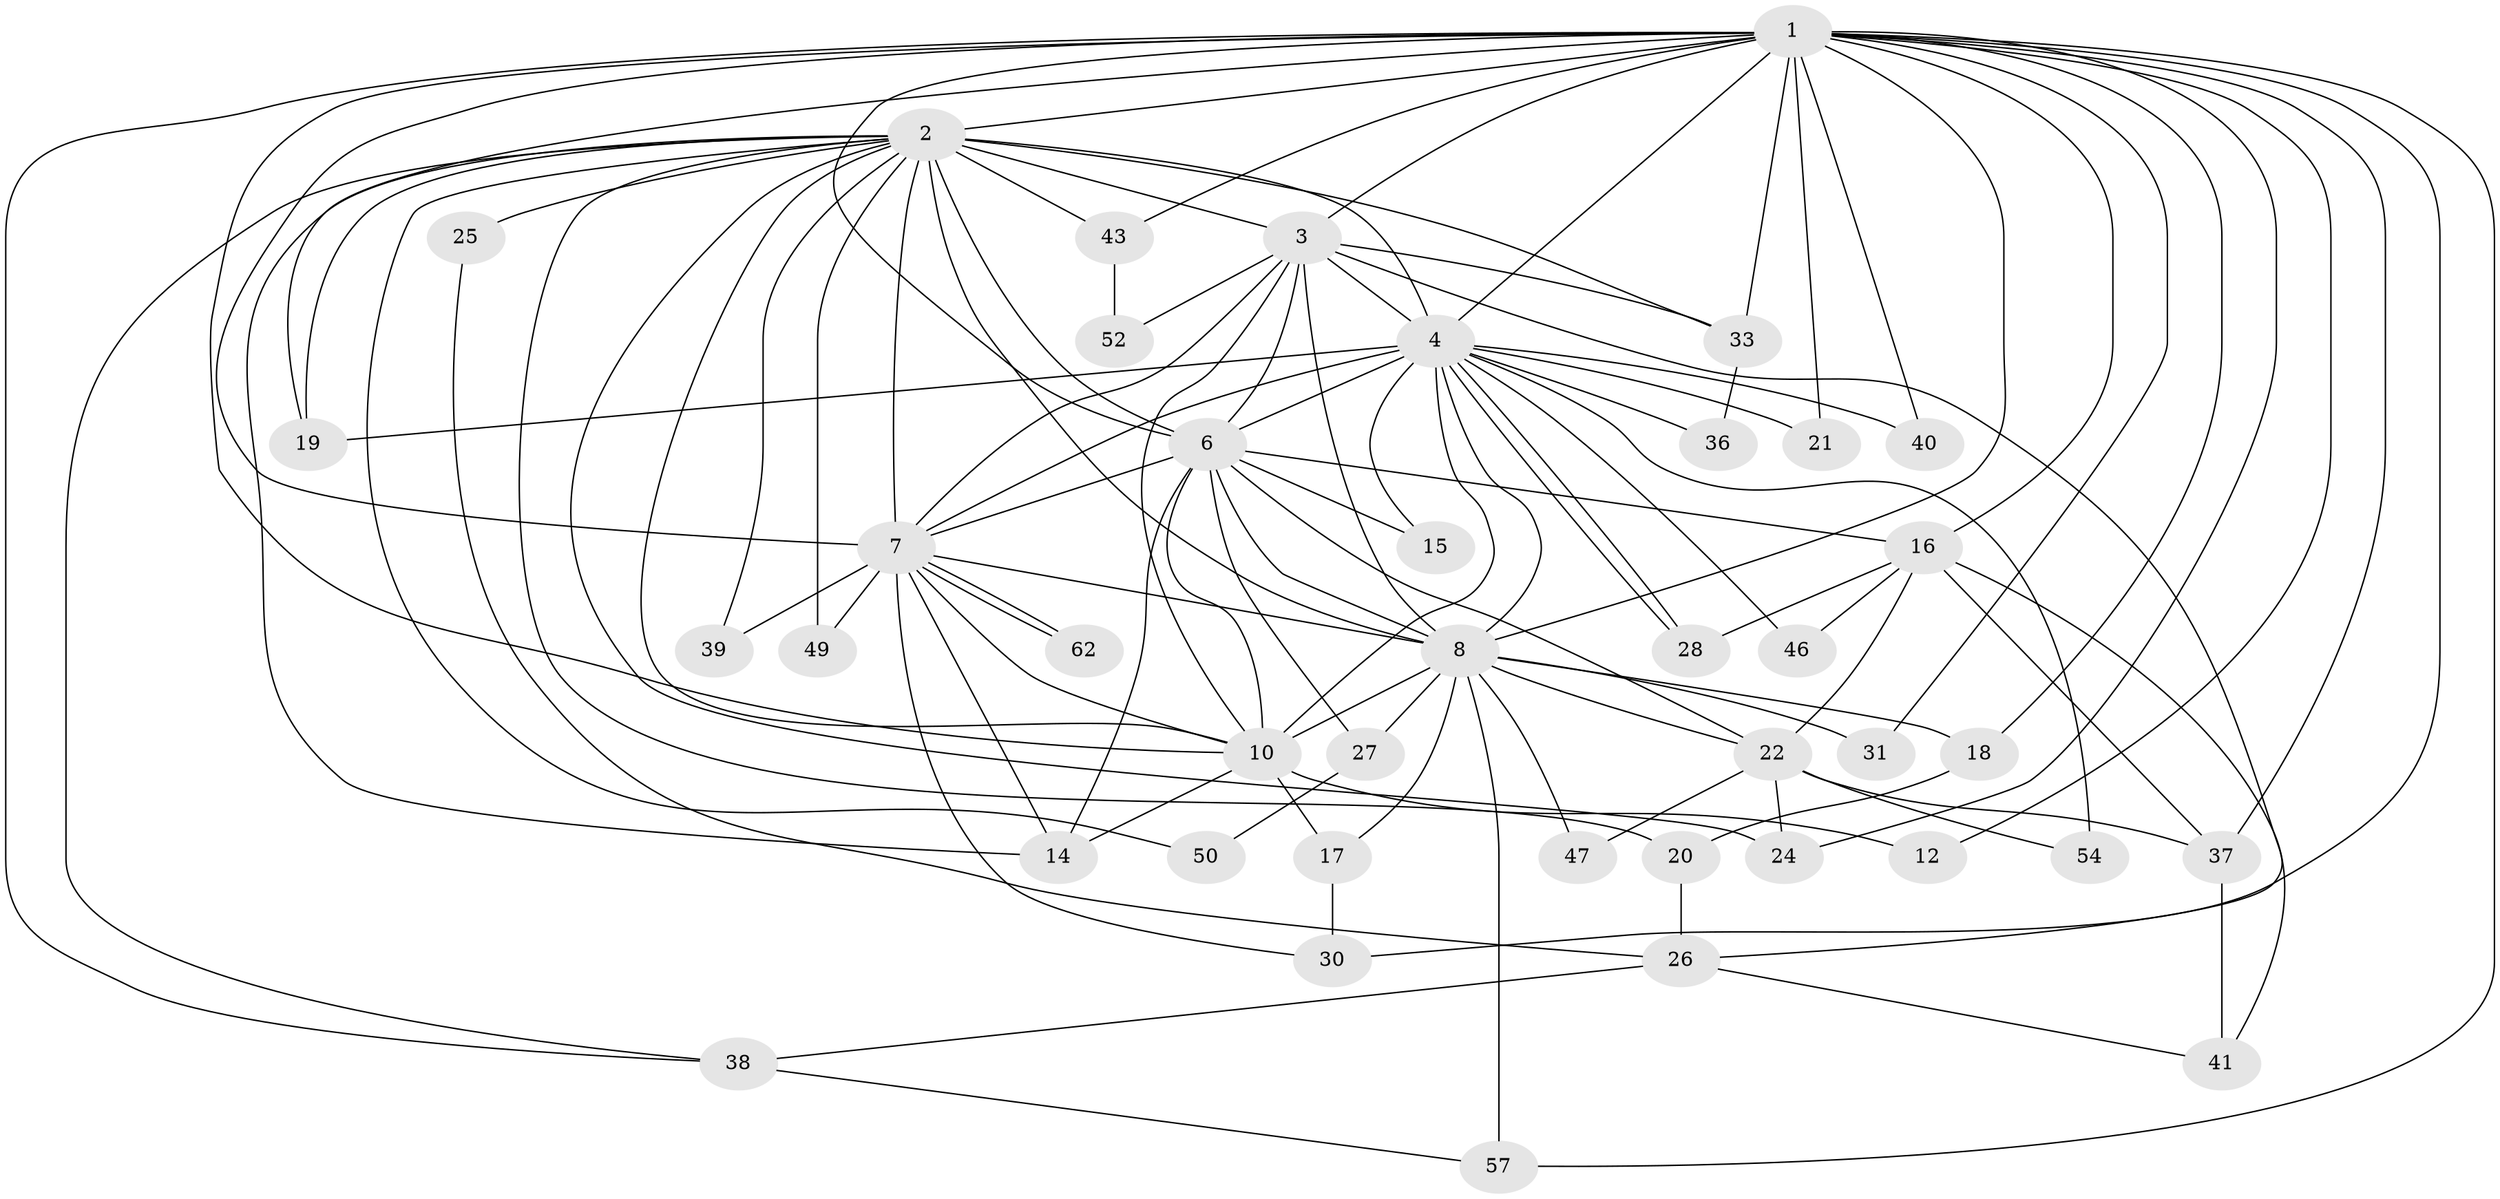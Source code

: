 // original degree distribution, {21: 0.014925373134328358, 12: 0.014925373134328358, 13: 0.04477611940298507, 15: 0.014925373134328358, 20: 0.014925373134328358, 18: 0.014925373134328358, 17: 0.029850746268656716, 2: 0.44776119402985076, 7: 0.014925373134328358, 3: 0.23880597014925373, 4: 0.1044776119402985, 5: 0.029850746268656716, 6: 0.014925373134328358}
// Generated by graph-tools (version 1.1) at 2025/41/03/06/25 10:41:37]
// undirected, 41 vertices, 106 edges
graph export_dot {
graph [start="1"]
  node [color=gray90,style=filled];
  1 [super="+13"];
  2 [super="+5"];
  3 [super="+11"];
  4 [super="+9"];
  6 [super="+34"];
  7 [super="+45"];
  8 [super="+29"];
  10 [super="+55"];
  12;
  14 [super="+23"];
  15 [super="+51"];
  16 [super="+32"];
  17;
  18;
  19 [super="+65"];
  20 [super="+64"];
  21;
  22 [super="+35"];
  24 [super="+58"];
  25;
  26 [super="+44"];
  27 [super="+66"];
  28 [super="+42"];
  30 [super="+59"];
  31 [super="+60"];
  33 [super="+67"];
  36;
  37 [super="+56"];
  38 [super="+48"];
  39;
  40;
  41;
  43 [super="+63"];
  46;
  47 [super="+53"];
  49;
  50;
  52;
  54;
  57 [super="+61"];
  62;
  1 -- 2 [weight=3];
  1 -- 3;
  1 -- 4 [weight=2];
  1 -- 6;
  1 -- 7;
  1 -- 8;
  1 -- 10;
  1 -- 12;
  1 -- 16 [weight=2];
  1 -- 21;
  1 -- 24;
  1 -- 30;
  1 -- 37;
  1 -- 40;
  1 -- 57;
  1 -- 31 [weight=2];
  1 -- 33;
  1 -- 18;
  1 -- 38;
  1 -- 19;
  1 -- 43;
  2 -- 3 [weight=2];
  2 -- 4 [weight=4];
  2 -- 6 [weight=2];
  2 -- 7 [weight=2];
  2 -- 8 [weight=2];
  2 -- 10 [weight=2];
  2 -- 39;
  2 -- 43 [weight=2];
  2 -- 19;
  2 -- 20;
  2 -- 24;
  2 -- 25;
  2 -- 33;
  2 -- 49;
  2 -- 50;
  2 -- 38;
  2 -- 14;
  3 -- 4 [weight=2];
  3 -- 6 [weight=2];
  3 -- 7;
  3 -- 8;
  3 -- 10;
  3 -- 26;
  3 -- 33;
  3 -- 52;
  4 -- 6 [weight=2];
  4 -- 7 [weight=2];
  4 -- 8 [weight=2];
  4 -- 10 [weight=2];
  4 -- 15 [weight=2];
  4 -- 28;
  4 -- 28;
  4 -- 40;
  4 -- 54;
  4 -- 36;
  4 -- 46;
  4 -- 19;
  4 -- 21;
  6 -- 7;
  6 -- 8;
  6 -- 10;
  6 -- 14;
  6 -- 15;
  6 -- 27 [weight=2];
  6 -- 22;
  6 -- 16;
  7 -- 8;
  7 -- 10;
  7 -- 14;
  7 -- 30;
  7 -- 39;
  7 -- 49;
  7 -- 62;
  7 -- 62;
  8 -- 10 [weight=2];
  8 -- 17;
  8 -- 18;
  8 -- 22;
  8 -- 27;
  8 -- 47 [weight=2];
  8 -- 31;
  8 -- 57;
  10 -- 12;
  10 -- 17;
  10 -- 14;
  16 -- 22;
  16 -- 37;
  16 -- 41;
  16 -- 46;
  16 -- 28;
  17 -- 30;
  18 -- 20;
  20 -- 26;
  22 -- 47;
  22 -- 54;
  22 -- 24;
  22 -- 37;
  25 -- 26;
  26 -- 38;
  26 -- 41;
  27 -- 50;
  33 -- 36;
  37 -- 41;
  38 -- 57;
  43 -- 52;
}
